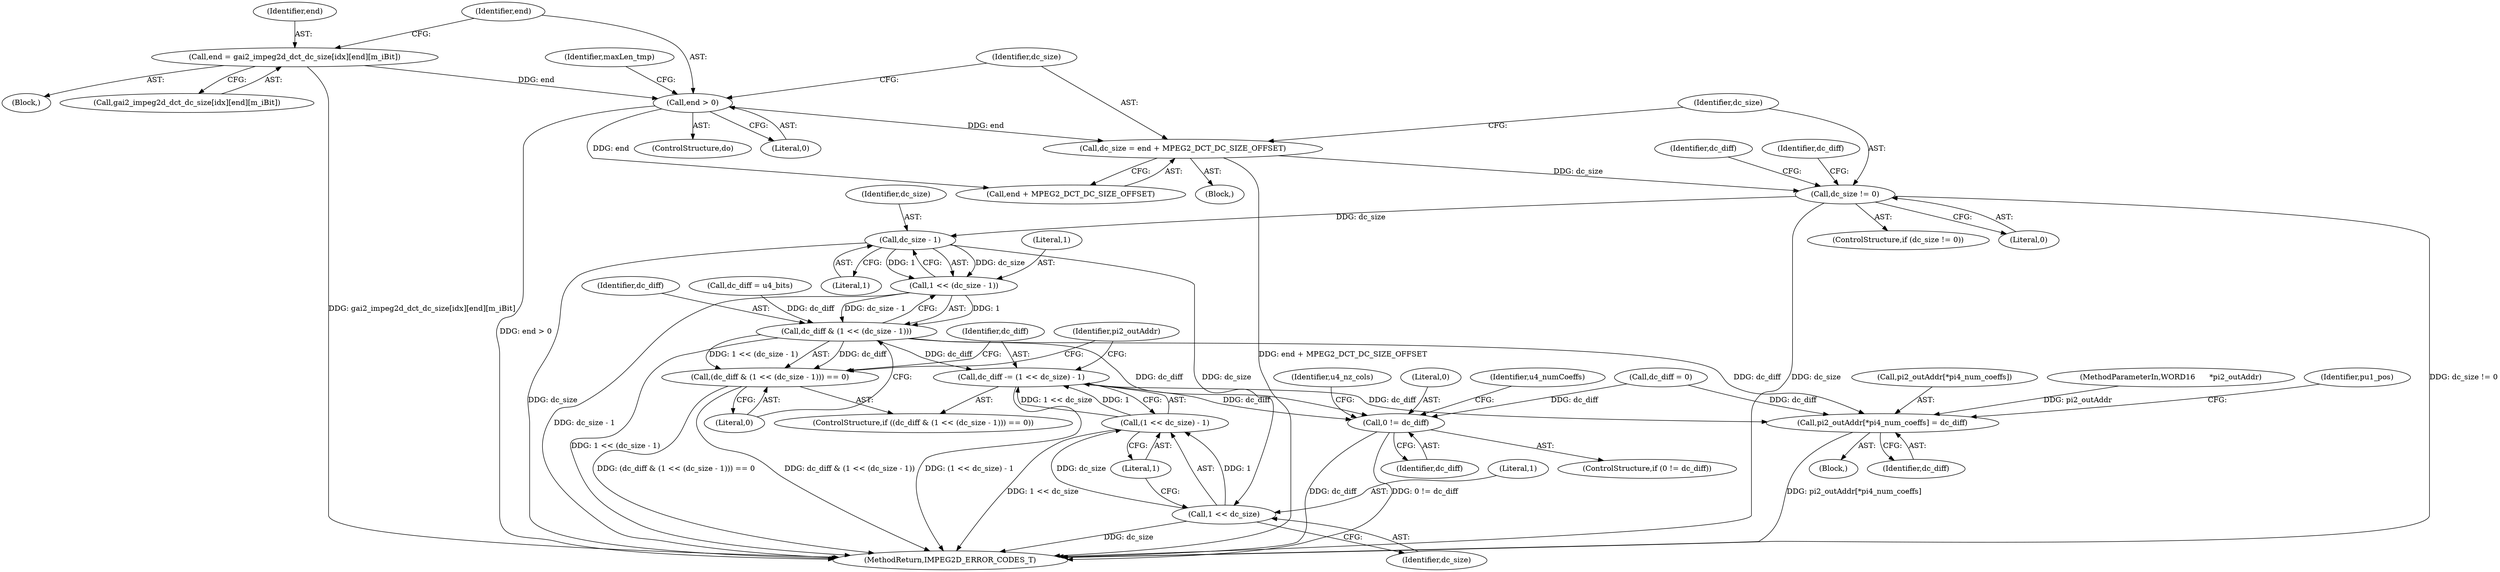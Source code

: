 digraph "0_Android_227c1f829127405e21dab1664393050c652ef71e@integer" {
"1000269" [label="(Call,dc_size = end + MPEG2_DCT_DC_SIZE_OFFSET)"];
"1000266" [label="(Call,end > 0)"];
"1000257" [label="(Call,end = gai2_impeg2d_dct_dc_size[idx][end][m_iBit])"];
"1000275" [label="(Call,dc_size != 0)"];
"1000289" [label="(Call,dc_size - 1)"];
"1000287" [label="(Call,1 << (dc_size - 1))"];
"1000285" [label="(Call,dc_diff & (1 << (dc_size - 1)))"];
"1000284" [label="(Call,(dc_diff & (1 << (dc_size - 1))) == 0)"];
"1000293" [label="(Call,dc_diff -= (1 << dc_size) - 1)"];
"1000305" [label="(Call,pi2_outAddr[*pi4_num_coeffs] = dc_diff)"];
"1000323" [label="(Call,0 != dc_diff)"];
"1000296" [label="(Call,1 << dc_size)"];
"1000295" [label="(Call,(1 << dc_size) - 1)"];
"1000234" [label="(Block,)"];
"1000288" [label="(Literal,1)"];
"1000283" [label="(ControlStructure,if ((dc_diff & (1 << (dc_size - 1))) == 0))"];
"1000307" [label="(Identifier,pi2_outAddr)"];
"1000289" [label="(Call,dc_size - 1)"];
"1000305" [label="(Call,pi2_outAddr[*pi4_num_coeffs] = dc_diff)"];
"1000258" [label="(Identifier,end)"];
"1000291" [label="(Literal,1)"];
"1000303" [label="(Identifier,dc_diff)"];
"1000268" [label="(Literal,0)"];
"1000287" [label="(Call,1 << (dc_size - 1))"];
"1000295" [label="(Call,(1 << dc_size) - 1)"];
"1000277" [label="(Literal,0)"];
"1000323" [label="(Call,0 != dc_diff)"];
"1000294" [label="(Identifier,dc_diff)"];
"1000213" [label="(Block,)"];
"1000306" [label="(Call,pi2_outAddr[*pi4_num_coeffs])"];
"1000156" [label="(MethodParameterIn,WORD16      *pi2_outAddr)"];
"1000324" [label="(Literal,0)"];
"1000302" [label="(Call,dc_diff = 0)"];
"1000276" [label="(Identifier,dc_size)"];
"1000269" [label="(Call,dc_size = end + MPEG2_DCT_DC_SIZE_OFFSET)"];
"1000296" [label="(Call,1 << dc_size)"];
"1000292" [label="(Literal,0)"];
"1000266" [label="(Call,end > 0)"];
"1000275" [label="(Call,dc_size != 0)"];
"1000270" [label="(Identifier,dc_size)"];
"1000257" [label="(Call,end = gai2_impeg2d_dct_dc_size[idx][end][m_iBit])"];
"1000284" [label="(Call,(dc_diff & (1 << (dc_size - 1))) == 0)"];
"1000313" [label="(Identifier,pu1_pos)"];
"1000245" [label="(Block,)"];
"1001092" [label="(MethodReturn,IMPEG2D_ERROR_CODES_T)"];
"1000310" [label="(Identifier,dc_diff)"];
"1000286" [label="(Identifier,dc_diff)"];
"1000297" [label="(Literal,1)"];
"1000293" [label="(Call,dc_diff -= (1 << dc_size) - 1)"];
"1000247" [label="(Identifier,maxLen_tmp)"];
"1000267" [label="(Identifier,end)"];
"1000334" [label="(Identifier,u4_numCoeffs)"];
"1000328" [label="(Identifier,u4_nz_cols)"];
"1000299" [label="(Literal,1)"];
"1000298" [label="(Identifier,dc_size)"];
"1000271" [label="(Call,end + MPEG2_DCT_DC_SIZE_OFFSET)"];
"1000259" [label="(Call,gai2_impeg2d_dct_dc_size[idx][end][m_iBit])"];
"1000322" [label="(ControlStructure,if (0 != dc_diff))"];
"1000244" [label="(ControlStructure,do)"];
"1000280" [label="(Call,dc_diff = u4_bits)"];
"1000281" [label="(Identifier,dc_diff)"];
"1000290" [label="(Identifier,dc_size)"];
"1000285" [label="(Call,dc_diff & (1 << (dc_size - 1)))"];
"1000325" [label="(Identifier,dc_diff)"];
"1000274" [label="(ControlStructure,if (dc_size != 0))"];
"1000269" -> "1000234"  [label="AST: "];
"1000269" -> "1000271"  [label="CFG: "];
"1000270" -> "1000269"  [label="AST: "];
"1000271" -> "1000269"  [label="AST: "];
"1000276" -> "1000269"  [label="CFG: "];
"1000269" -> "1001092"  [label="DDG: end + MPEG2_DCT_DC_SIZE_OFFSET"];
"1000266" -> "1000269"  [label="DDG: end"];
"1000269" -> "1000275"  [label="DDG: dc_size"];
"1000266" -> "1000244"  [label="AST: "];
"1000266" -> "1000268"  [label="CFG: "];
"1000267" -> "1000266"  [label="AST: "];
"1000268" -> "1000266"  [label="AST: "];
"1000247" -> "1000266"  [label="CFG: "];
"1000270" -> "1000266"  [label="CFG: "];
"1000266" -> "1001092"  [label="DDG: end > 0"];
"1000257" -> "1000266"  [label="DDG: end"];
"1000266" -> "1000271"  [label="DDG: end"];
"1000257" -> "1000245"  [label="AST: "];
"1000257" -> "1000259"  [label="CFG: "];
"1000258" -> "1000257"  [label="AST: "];
"1000259" -> "1000257"  [label="AST: "];
"1000267" -> "1000257"  [label="CFG: "];
"1000257" -> "1001092"  [label="DDG: gai2_impeg2d_dct_dc_size[idx][end][m_iBit]"];
"1000275" -> "1000274"  [label="AST: "];
"1000275" -> "1000277"  [label="CFG: "];
"1000276" -> "1000275"  [label="AST: "];
"1000277" -> "1000275"  [label="AST: "];
"1000281" -> "1000275"  [label="CFG: "];
"1000303" -> "1000275"  [label="CFG: "];
"1000275" -> "1001092"  [label="DDG: dc_size != 0"];
"1000275" -> "1001092"  [label="DDG: dc_size"];
"1000275" -> "1000289"  [label="DDG: dc_size"];
"1000289" -> "1000287"  [label="AST: "];
"1000289" -> "1000291"  [label="CFG: "];
"1000290" -> "1000289"  [label="AST: "];
"1000291" -> "1000289"  [label="AST: "];
"1000287" -> "1000289"  [label="CFG: "];
"1000289" -> "1001092"  [label="DDG: dc_size"];
"1000289" -> "1000287"  [label="DDG: dc_size"];
"1000289" -> "1000287"  [label="DDG: 1"];
"1000289" -> "1000296"  [label="DDG: dc_size"];
"1000287" -> "1000285"  [label="AST: "];
"1000288" -> "1000287"  [label="AST: "];
"1000285" -> "1000287"  [label="CFG: "];
"1000287" -> "1001092"  [label="DDG: dc_size - 1"];
"1000287" -> "1000285"  [label="DDG: 1"];
"1000287" -> "1000285"  [label="DDG: dc_size - 1"];
"1000285" -> "1000284"  [label="AST: "];
"1000286" -> "1000285"  [label="AST: "];
"1000292" -> "1000285"  [label="CFG: "];
"1000285" -> "1001092"  [label="DDG: 1 << (dc_size - 1)"];
"1000285" -> "1000284"  [label="DDG: dc_diff"];
"1000285" -> "1000284"  [label="DDG: 1 << (dc_size - 1)"];
"1000280" -> "1000285"  [label="DDG: dc_diff"];
"1000285" -> "1000293"  [label="DDG: dc_diff"];
"1000285" -> "1000305"  [label="DDG: dc_diff"];
"1000285" -> "1000323"  [label="DDG: dc_diff"];
"1000284" -> "1000283"  [label="AST: "];
"1000284" -> "1000292"  [label="CFG: "];
"1000292" -> "1000284"  [label="AST: "];
"1000294" -> "1000284"  [label="CFG: "];
"1000307" -> "1000284"  [label="CFG: "];
"1000284" -> "1001092"  [label="DDG: dc_diff & (1 << (dc_size - 1))"];
"1000284" -> "1001092"  [label="DDG: (dc_diff & (1 << (dc_size - 1))) == 0"];
"1000293" -> "1000283"  [label="AST: "];
"1000293" -> "1000295"  [label="CFG: "];
"1000294" -> "1000293"  [label="AST: "];
"1000295" -> "1000293"  [label="AST: "];
"1000307" -> "1000293"  [label="CFG: "];
"1000293" -> "1001092"  [label="DDG: (1 << dc_size) - 1"];
"1000295" -> "1000293"  [label="DDG: 1 << dc_size"];
"1000295" -> "1000293"  [label="DDG: 1"];
"1000293" -> "1000305"  [label="DDG: dc_diff"];
"1000293" -> "1000323"  [label="DDG: dc_diff"];
"1000305" -> "1000213"  [label="AST: "];
"1000305" -> "1000310"  [label="CFG: "];
"1000306" -> "1000305"  [label="AST: "];
"1000310" -> "1000305"  [label="AST: "];
"1000313" -> "1000305"  [label="CFG: "];
"1000305" -> "1001092"  [label="DDG: pi2_outAddr[*pi4_num_coeffs]"];
"1000302" -> "1000305"  [label="DDG: dc_diff"];
"1000156" -> "1000305"  [label="DDG: pi2_outAddr"];
"1000323" -> "1000322"  [label="AST: "];
"1000323" -> "1000325"  [label="CFG: "];
"1000324" -> "1000323"  [label="AST: "];
"1000325" -> "1000323"  [label="AST: "];
"1000328" -> "1000323"  [label="CFG: "];
"1000334" -> "1000323"  [label="CFG: "];
"1000323" -> "1001092"  [label="DDG: dc_diff"];
"1000323" -> "1001092"  [label="DDG: 0 != dc_diff"];
"1000302" -> "1000323"  [label="DDG: dc_diff"];
"1000296" -> "1000295"  [label="AST: "];
"1000296" -> "1000298"  [label="CFG: "];
"1000297" -> "1000296"  [label="AST: "];
"1000298" -> "1000296"  [label="AST: "];
"1000299" -> "1000296"  [label="CFG: "];
"1000296" -> "1001092"  [label="DDG: dc_size"];
"1000296" -> "1000295"  [label="DDG: 1"];
"1000296" -> "1000295"  [label="DDG: dc_size"];
"1000295" -> "1000299"  [label="CFG: "];
"1000299" -> "1000295"  [label="AST: "];
"1000295" -> "1001092"  [label="DDG: 1 << dc_size"];
}
